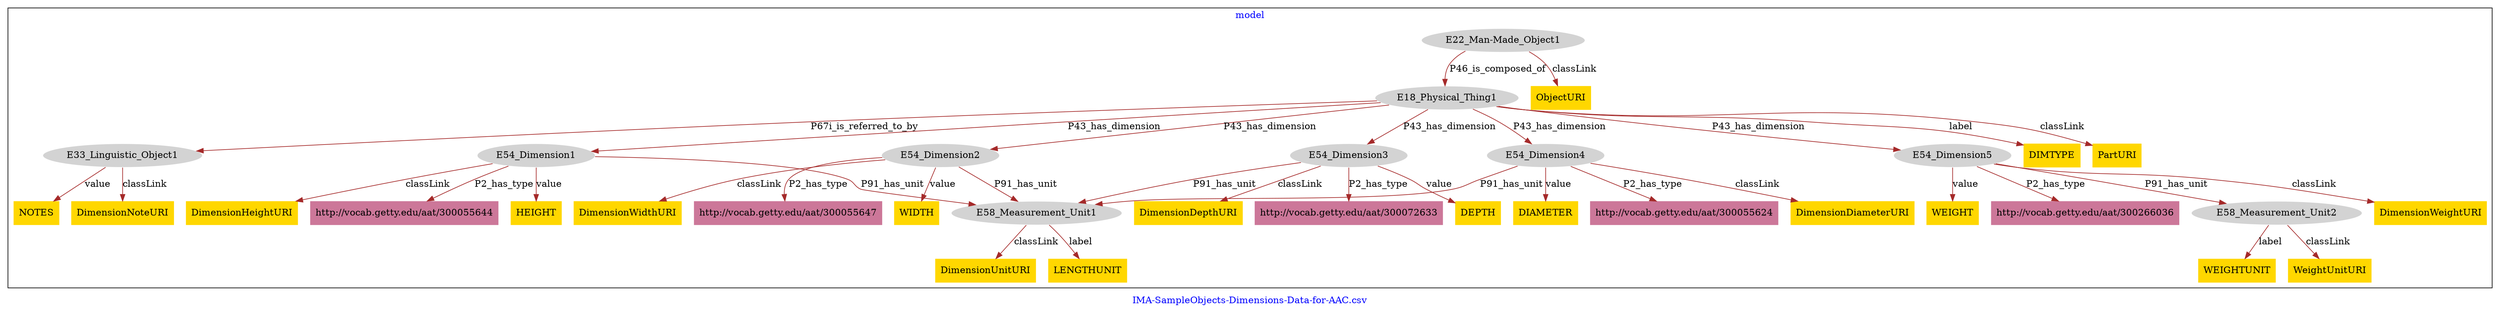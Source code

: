 digraph n0 {
fontcolor="blue"
remincross="true"
label="IMA-SampleObjects-Dimensions-Data-for-AAC.csv"
subgraph cluster {
label="model"
n2[style="filled",color="white",fillcolor="lightgray",label="E18_Physical_Thing1"];
n3[style="filled",color="white",fillcolor="lightgray",label="E33_Linguistic_Object1"];
n4[style="filled",color="white",fillcolor="lightgray",label="E54_Dimension1"];
n5[style="filled",color="white",fillcolor="lightgray",label="E54_Dimension2"];
n6[style="filled",color="white",fillcolor="lightgray",label="E54_Dimension3"];
n7[style="filled",color="white",fillcolor="lightgray",label="E54_Dimension4"];
n8[style="filled",color="white",fillcolor="lightgray",label="E54_Dimension5"];
n9[style="filled",color="white",fillcolor="lightgray",label="E22_Man-Made_Object1"];
n10[style="filled",color="white",fillcolor="lightgray",label="E58_Measurement_Unit1"];
n11[style="filled",color="white",fillcolor="lightgray",label="E58_Measurement_Unit2"];
n12[shape="plaintext",style="filled",fillcolor="gold",label="DEPTH"];
n13[shape="plaintext",style="filled",fillcolor="gold",label="WIDTH"];
n14[shape="plaintext",style="filled",fillcolor="gold",label="DimensionDiameterURI"];
n15[shape="plaintext",style="filled",fillcolor="gold",label="HEIGHT"];
n16[shape="plaintext",style="filled",fillcolor="gold",label="ObjectURI"];
n17[shape="plaintext",style="filled",fillcolor="gold",label="DIMTYPE"];
n18[shape="plaintext",style="filled",fillcolor="gold",label="DimensionWeightURI"];
n19[shape="plaintext",style="filled",fillcolor="gold",label="PartURI"];
n20[shape="plaintext",style="filled",fillcolor="gold",label="DimensionUnitURI"];
n21[shape="plaintext",style="filled",fillcolor="gold",label="NOTES"];
n22[shape="plaintext",style="filled",fillcolor="gold",label="DimensionHeightURI"];
n23[shape="plaintext",style="filled",fillcolor="gold",label="WEIGHTUNIT"];
n24[shape="plaintext",style="filled",fillcolor="gold",label="WeightUnitURI"];
n25[shape="plaintext",style="filled",fillcolor="gold",label="WEIGHT"];
n26[shape="plaintext",style="filled",fillcolor="gold",label="DimensionWidthURI"];
n27[shape="plaintext",style="filled",fillcolor="gold",label="LENGTHUNIT"];
n28[shape="plaintext",style="filled",fillcolor="gold",label="DimensionNoteURI"];
n29[shape="plaintext",style="filled",fillcolor="gold",label="DIAMETER"];
n30[shape="plaintext",style="filled",fillcolor="gold",label="DimensionDepthURI"];
n31[shape="plaintext",style="filled",fillcolor="#CC7799",label="http://vocab.getty.edu/aat/300055647"];
n32[shape="plaintext",style="filled",fillcolor="#CC7799",label="http://vocab.getty.edu/aat/300266036"];
n33[shape="plaintext",style="filled",fillcolor="#CC7799",label="http://vocab.getty.edu/aat/300055624"];
n34[shape="plaintext",style="filled",fillcolor="#CC7799",label="http://vocab.getty.edu/aat/300072633"];
n35[shape="plaintext",style="filled",fillcolor="#CC7799",label="http://vocab.getty.edu/aat/300055644"];
}
n2 -> n3[color="brown",fontcolor="black",label="P67i_is_referred_to_by"]
n2 -> n4[color="brown",fontcolor="black",label="P43_has_dimension"]
n2 -> n5[color="brown",fontcolor="black",label="P43_has_dimension"]
n2 -> n6[color="brown",fontcolor="black",label="P43_has_dimension"]
n2 -> n7[color="brown",fontcolor="black",label="P43_has_dimension"]
n2 -> n8[color="brown",fontcolor="black",label="P43_has_dimension"]
n9 -> n2[color="brown",fontcolor="black",label="P46_is_composed_of"]
n4 -> n10[color="brown",fontcolor="black",label="P91_has_unit"]
n8 -> n11[color="brown",fontcolor="black",label="P91_has_unit"]
n6 -> n12[color="brown",fontcolor="black",label="value"]
n5 -> n13[color="brown",fontcolor="black",label="value"]
n7 -> n14[color="brown",fontcolor="black",label="classLink"]
n4 -> n15[color="brown",fontcolor="black",label="value"]
n9 -> n16[color="brown",fontcolor="black",label="classLink"]
n2 -> n17[color="brown",fontcolor="black",label="label"]
n8 -> n18[color="brown",fontcolor="black",label="classLink"]
n2 -> n19[color="brown",fontcolor="black",label="classLink"]
n10 -> n20[color="brown",fontcolor="black",label="classLink"]
n3 -> n21[color="brown",fontcolor="black",label="value"]
n4 -> n22[color="brown",fontcolor="black",label="classLink"]
n11 -> n23[color="brown",fontcolor="black",label="label"]
n11 -> n24[color="brown",fontcolor="black",label="classLink"]
n8 -> n25[color="brown",fontcolor="black",label="value"]
n5 -> n26[color="brown",fontcolor="black",label="classLink"]
n10 -> n27[color="brown",fontcolor="black",label="label"]
n3 -> n28[color="brown",fontcolor="black",label="classLink"]
n7 -> n29[color="brown",fontcolor="black",label="value"]
n6 -> n30[color="brown",fontcolor="black",label="classLink"]
n5 -> n31[color="brown",fontcolor="black",label="P2_has_type"]
n8 -> n32[color="brown",fontcolor="black",label="P2_has_type"]
n7 -> n10[color="brown",fontcolor="black",label="P91_has_unit"]
n5 -> n10[color="brown",fontcolor="black",label="P91_has_unit"]
n7 -> n33[color="brown",fontcolor="black",label="P2_has_type"]
n6 -> n34[color="brown",fontcolor="black",label="P2_has_type"]
n6 -> n10[color="brown",fontcolor="black",label="P91_has_unit"]
n4 -> n35[color="brown",fontcolor="black",label="P2_has_type"]
}
